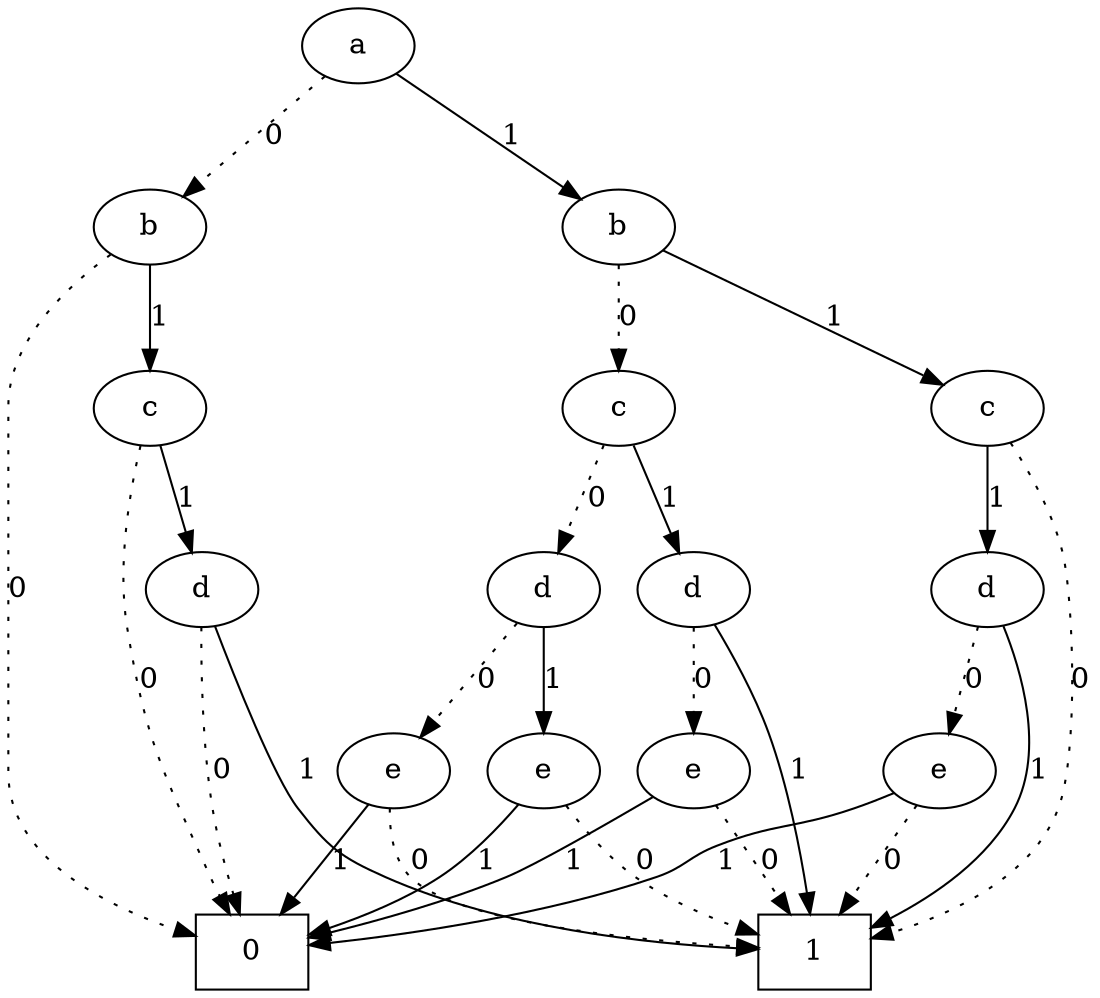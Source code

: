 digraph ROBDD {
 {rank=same 1}
 {rank=same 2 3}
 {rank=same 5 6 7}
 {rank=same 11 12 13 15}
 {rank=same 24 25 26 30}

 0 [label="0", shape=box];
 1 [label="a"]
 2 [label="b"]
 3 [label="b"]
 5 [label="c"]
 6 [label="c"]
 7 [label="c"]
 11 [label="d"]
 12 [label="d"]
 13 [label="d"]
 15 [label="d"]
 24 [label="e"]
 25 [label="e"]
 26 [label="e"]
 30 [label="e"]
 32 [label="1", shape=box];

 1 -> 2 [label="0", style=dotted]
 1 -> 3 [label="1", style=solid]
 2 -> 0 [label="0", style=dotted]
 2 -> 5 [label="1", style=solid]
 3 -> 6 [label="0", style=dotted]
 3 -> 7 [label="1", style=solid]
 5 -> 0 [label="0", style=dotted]
 5 -> 11 [label="1", style=solid]
 6 -> 12 [label="0", style=dotted]
 6 -> 13 [label="1", style=solid]
 7 -> 32 [label="0", style=dotted]
 7 -> 15 [label="1", style=solid]
 11 -> 0 [label="0", style=dotted]
 11 -> 32 [label="1", style=solid]
 12 -> 24 [label="0", style=dotted]
 12 -> 25 [label="1", style=solid]
 13 -> 26 [label="0", style=dotted] 
 13 -> 32 [label="1", style=solid]
 15 -> 30 [label="0", style=dotted]
 15 -> 32 [label="1", style=solid] 
 24 -> 32 [label="0", style=dotted]
 24 -> 0  [label="1", style=solid]
 25 -> 32 [label="0", style=dotted]
 25 -> 0  [label="1", style=solid]
 26 -> 32 [label="0", style=dotted]
 26 -> 0  [label="1", style=solid]
 30 -> 32 [label="0", style=dotted]
 30 -> 0  [label="1", style=solid]
}
